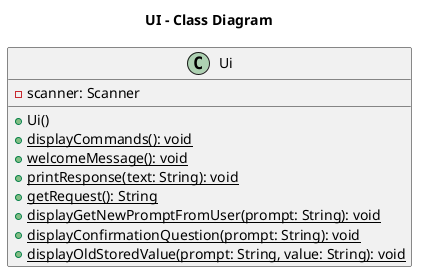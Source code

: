 @startuml
title UI - Class Diagram
class Ui {
    - scanner: Scanner
    + Ui()
    + {static} displayCommands(): void
    + {static} welcomeMessage(): void
    + {static} printResponse(text: String): void
    + {static} getRequest(): String
    + {static} displayGetNewPromptFromUser(prompt: String): void
    + {static} displayConfirmationQuestion(prompt: String): void
    + {static} displayOldStoredValue(prompt: String, value: String): void
}
@enduml
